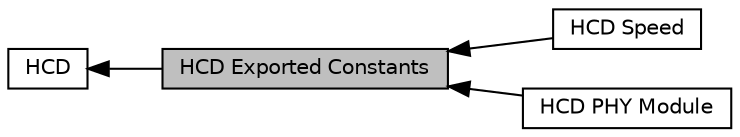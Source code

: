 digraph "HCD Exported Constants"
{
  edge [fontname="Helvetica",fontsize="10",labelfontname="Helvetica",labelfontsize="10"];
  node [fontname="Helvetica",fontsize="10",shape=record];
  rankdir=LR;
  Node2 [label="HCD Speed",height=0.2,width=0.4,color="black", fillcolor="white", style="filled",URL="$group___h_c_d___speed.html"];
  Node1 [label="HCD",height=0.2,width=0.4,color="black", fillcolor="white", style="filled",URL="$group___h_c_d.html",tooltip="HCD HAL module driver. "];
  Node0 [label="HCD Exported Constants",height=0.2,width=0.4,color="black", fillcolor="grey75", style="filled", fontcolor="black"];
  Node3 [label="HCD PHY Module",height=0.2,width=0.4,color="black", fillcolor="white", style="filled",URL="$group___h_c_d___p_h_y___module.html"];
  Node1->Node0 [shape=plaintext, dir="back", style="solid"];
  Node0->Node2 [shape=plaintext, dir="back", style="solid"];
  Node0->Node3 [shape=plaintext, dir="back", style="solid"];
}

